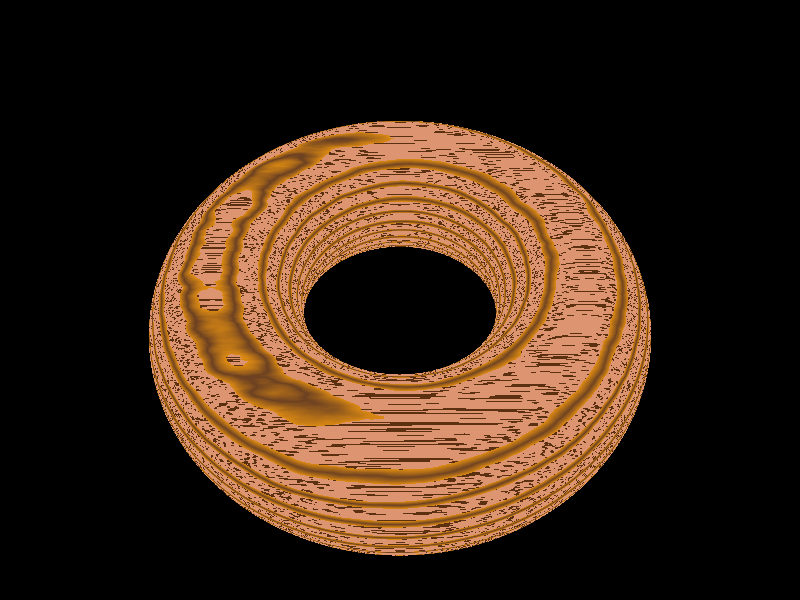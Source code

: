 // Persistence Of Vision raytracer version 3.5 sample file.
// A single wooden torus
// Illustrates what is possible with POV-Raywood textures.
// File by Dan Farmer Jan 1992

global_settings { assumed_gamma 2.2 }

#include "shapes.inc"
#include "colors.inc"
#include "textures.inc"


// Wooden torus
torus { 7.0, 3.0
   // Bottom layer texture.  Uses a "stretched" bozo for fine porous grain
   texture {
      pigment {
         bozo
         color_map {
            [0.0 0.4 color BakersChoc  color BakersChoc ]
            [0.4 1.01 color Tan color Tan]
         }
         scale <4, 0.05, 0.05>
      }
   }

   // Overlaying ring grain texture
   texture {
      finish {
         phong 1
         phong_size 100
         brilliance 3
         ambient 0.2
         diffuse 0.8
      }
      pigment {
         wood
         turbulence 0.025

         color_map {
            [0.0 0.15 color SemiSweetChoc color CoolCopper ]
            [0.15 0.40 color CoolCopper color Clear ]
            [0.40 0.80 color Clear  color CoolCopper ]
            [0.80 1.01 color CoolCopper color SemiSweetChoc ]
         }

         scale <3.5, 1, 1>
         translate -50*y
         rotate 1.5*z
      }
   }
}


// Main light source
light_source { <-50.0, 100, -80.0> colour White }

// Dim side light to fill shadows
light_source { <250.0, 25.0, -100.0> colour DimGray }


camera {
   location <0.0, 20.0, -15.0>
   direction <0.0, 0.0, 1.0>
   up  <0.0, 1.0, 0.0>
   right <4/3, 0.0, 0.0>
   look_at <0, 0, 0>
}
